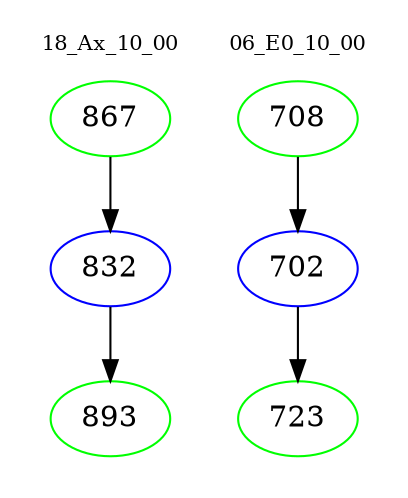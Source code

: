 digraph{
subgraph cluster_0 {
color = white
label = "18_Ax_10_00";
fontsize=10;
T0_867 [label="867", color="green"]
T0_867 -> T0_832 [color="black"]
T0_832 [label="832", color="blue"]
T0_832 -> T0_893 [color="black"]
T0_893 [label="893", color="green"]
}
subgraph cluster_1 {
color = white
label = "06_E0_10_00";
fontsize=10;
T1_708 [label="708", color="green"]
T1_708 -> T1_702 [color="black"]
T1_702 [label="702", color="blue"]
T1_702 -> T1_723 [color="black"]
T1_723 [label="723", color="green"]
}
}
